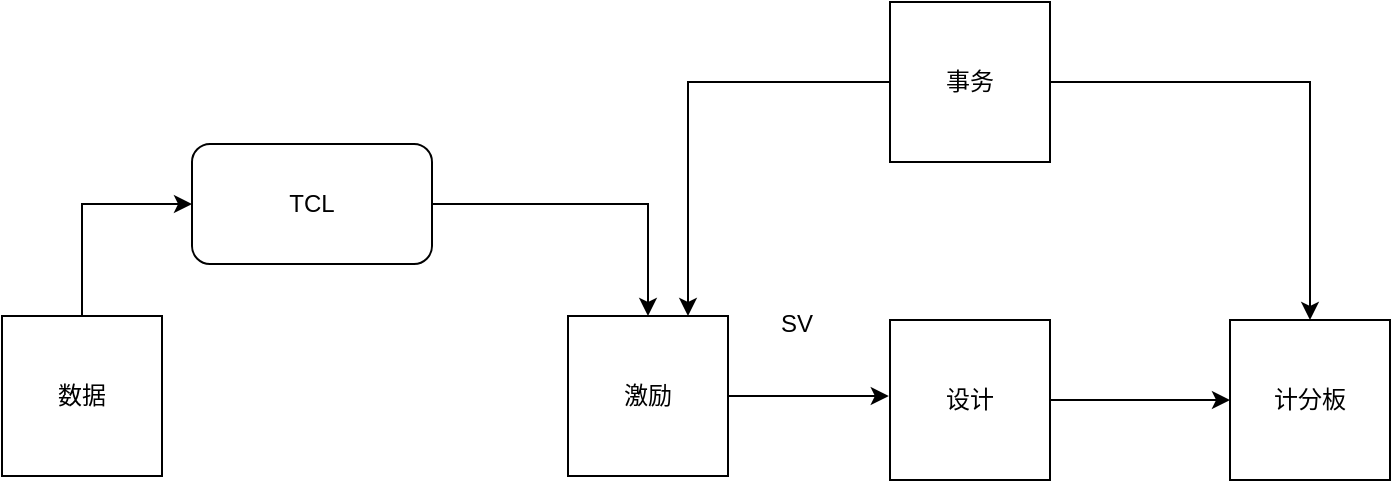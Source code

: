 <mxfile version="18.0.6" type="device" pages="3"><diagram id="HrKo_eKujefO3dNRXb7b" name="基本结构"><mxGraphModel dx="1038" dy="649" grid="0" gridSize="10" guides="1" tooltips="1" connect="1" arrows="1" fold="1" page="1" pageScale="1" pageWidth="827" pageHeight="1169" math="0" shadow="0"><root><mxCell id="0"/><mxCell id="1" parent="0"/><mxCell id="cIGJEdHvY5WE9WBWUAnH-3" style="edgeStyle=orthogonalEdgeStyle;rounded=0;orthogonalLoop=1;jettySize=auto;html=1;exitX=0.5;exitY=0;exitDx=0;exitDy=0;entryX=0;entryY=0.5;entryDx=0;entryDy=0;" edge="1" parent="1" source="cIGJEdHvY5WE9WBWUAnH-1" target="cIGJEdHvY5WE9WBWUAnH-2"><mxGeometry relative="1" as="geometry"/></mxCell><mxCell id="cIGJEdHvY5WE9WBWUAnH-1" value="数据" style="whiteSpace=wrap;html=1;aspect=fixed;" vertex="1" parent="1"><mxGeometry x="53" y="316" width="80" height="80" as="geometry"/></mxCell><mxCell id="cIGJEdHvY5WE9WBWUAnH-5" style="edgeStyle=orthogonalEdgeStyle;rounded=0;orthogonalLoop=1;jettySize=auto;html=1;exitX=1;exitY=0.5;exitDx=0;exitDy=0;" edge="1" parent="1" source="cIGJEdHvY5WE9WBWUAnH-2" target="cIGJEdHvY5WE9WBWUAnH-4"><mxGeometry relative="1" as="geometry"/></mxCell><mxCell id="cIGJEdHvY5WE9WBWUAnH-2" value="TCL" style="rounded=1;whiteSpace=wrap;html=1;" vertex="1" parent="1"><mxGeometry x="148" y="230" width="120" height="60" as="geometry"/></mxCell><mxCell id="cIGJEdHvY5WE9WBWUAnH-7" style="edgeStyle=orthogonalEdgeStyle;rounded=0;orthogonalLoop=1;jettySize=auto;html=1;exitX=1;exitY=0.5;exitDx=0;exitDy=0;" edge="1" parent="1" source="cIGJEdHvY5WE9WBWUAnH-4"><mxGeometry relative="1" as="geometry"><mxPoint x="496.4" y="356" as="targetPoint"/></mxGeometry></mxCell><mxCell id="cIGJEdHvY5WE9WBWUAnH-4" value="激励" style="whiteSpace=wrap;html=1;aspect=fixed;" vertex="1" parent="1"><mxGeometry x="336" y="316" width="80" height="80" as="geometry"/></mxCell><mxCell id="cIGJEdHvY5WE9WBWUAnH-10" style="edgeStyle=orthogonalEdgeStyle;rounded=0;orthogonalLoop=1;jettySize=auto;html=1;exitX=1;exitY=0.5;exitDx=0;exitDy=0;entryX=0;entryY=0.5;entryDx=0;entryDy=0;" edge="1" parent="1" source="cIGJEdHvY5WE9WBWUAnH-6" target="cIGJEdHvY5WE9WBWUAnH-9"><mxGeometry relative="1" as="geometry"/></mxCell><mxCell id="cIGJEdHvY5WE9WBWUAnH-6" value="设计" style="whiteSpace=wrap;html=1;aspect=fixed;" vertex="1" parent="1"><mxGeometry x="497" y="318" width="80" height="80" as="geometry"/></mxCell><mxCell id="cIGJEdHvY5WE9WBWUAnH-8" value="SV" style="text;html=1;align=center;verticalAlign=middle;resizable=0;points=[];autosize=1;strokeColor=none;fillColor=none;" vertex="1" parent="1"><mxGeometry x="437" y="311" width="26" height="18" as="geometry"/></mxCell><mxCell id="cIGJEdHvY5WE9WBWUAnH-9" value="计分板" style="whiteSpace=wrap;html=1;aspect=fixed;" vertex="1" parent="1"><mxGeometry x="667" y="318" width="80" height="80" as="geometry"/></mxCell><mxCell id="cIGJEdHvY5WE9WBWUAnH-12" style="edgeStyle=orthogonalEdgeStyle;rounded=0;orthogonalLoop=1;jettySize=auto;html=1;exitX=0;exitY=0.5;exitDx=0;exitDy=0;entryX=0.75;entryY=0;entryDx=0;entryDy=0;" edge="1" parent="1" source="cIGJEdHvY5WE9WBWUAnH-11" target="cIGJEdHvY5WE9WBWUAnH-4"><mxGeometry relative="1" as="geometry"/></mxCell><mxCell id="cIGJEdHvY5WE9WBWUAnH-13" style="edgeStyle=orthogonalEdgeStyle;rounded=0;orthogonalLoop=1;jettySize=auto;html=1;exitX=1;exitY=0.5;exitDx=0;exitDy=0;" edge="1" parent="1" source="cIGJEdHvY5WE9WBWUAnH-11" target="cIGJEdHvY5WE9WBWUAnH-9"><mxGeometry relative="1" as="geometry"/></mxCell><mxCell id="cIGJEdHvY5WE9WBWUAnH-11" value="事务" style="whiteSpace=wrap;html=1;aspect=fixed;" vertex="1" parent="1"><mxGeometry x="497" y="159" width="80" height="80" as="geometry"/></mxCell></root></mxGraphModel></diagram><diagram id="DahIj4vTz0O3RCcRvH5f" name="flow2"><mxGraphModel dx="1038" dy="649" grid="0" gridSize="10" guides="1" tooltips="1" connect="1" arrows="1" fold="1" page="1" pageScale="1" pageWidth="827" pageHeight="1169" math="0" shadow="0"><root><mxCell id="6HHR4eenq_n9dRcyGoPN-0"/><mxCell id="6HHR4eenq_n9dRcyGoPN-1" parent="6HHR4eenq_n9dRcyGoPN-0"/></root></mxGraphModel></diagram><diagram id="D2pTne0WAuukNKCGSS-6" name="flow3"><mxGraphModel dx="1038" dy="649" grid="0" gridSize="10" guides="1" tooltips="1" connect="1" arrows="1" fold="1" page="1" pageScale="1" pageWidth="827" pageHeight="1169" math="0" shadow="0"><root><mxCell id="4XH6g8VKBG6QkmrWaO0O-0"/><mxCell id="4XH6g8VKBG6QkmrWaO0O-1" parent="4XH6g8VKBG6QkmrWaO0O-0"/></root></mxGraphModel></diagram></mxfile>